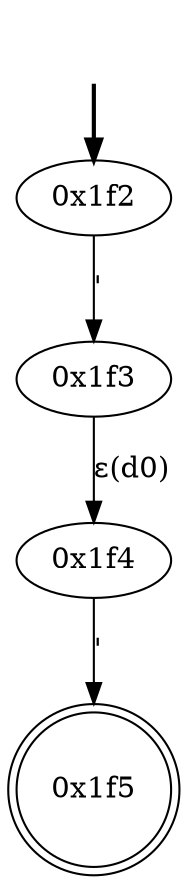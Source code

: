 digraph {
	fake [style=invisible]
	"0x1f2" [root=true]
	"0x1f3"
	"0x1f4"
	"0x1f5" [shape=doublecircle]
	fake -> "0x1f2" [style=bold]
	"0x1f2" -> "0x1f3" [label="'"]
	"0x1f4" -> "0x1f5" [label="'"]
	"0x1f3" -> "0x1f4" [label="ε(d0)"]
}
